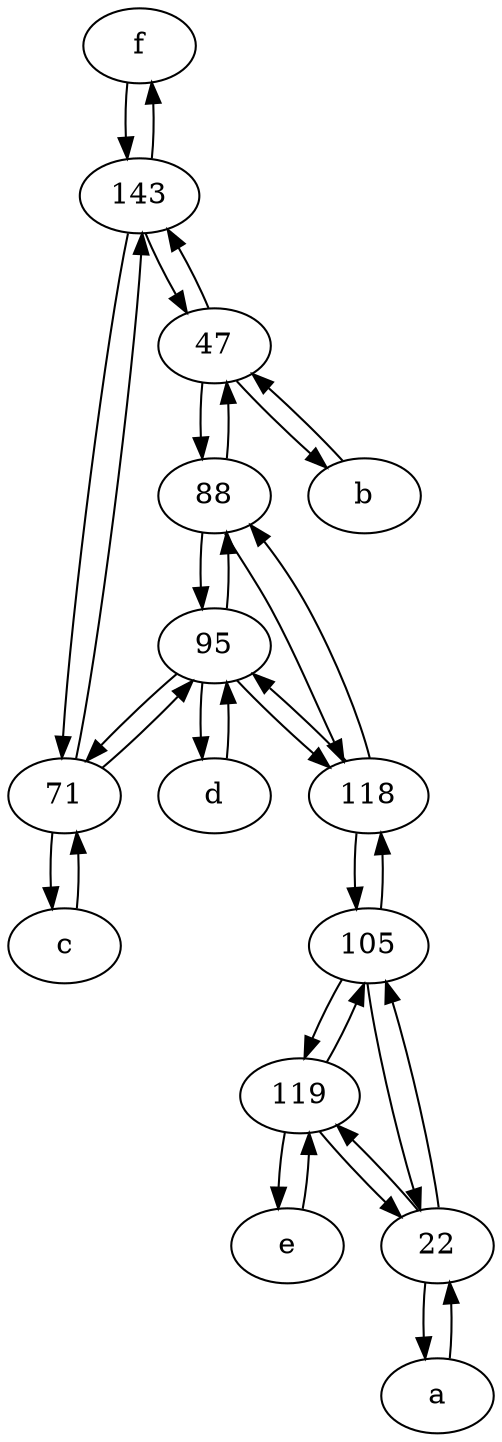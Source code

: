 digraph  {
	f [pos="15,45!"];
	88;
	119;
	143;
	d [pos="20,30!"];
	b [pos="50,20!"];
	c [pos="20,10!"];
	95;
	e [pos="30,50!"];
	a [pos="40,10!"];
	71;
	22;
	118;
	47;
	105;
	105 -> 119;
	119 -> 105;
	88 -> 118;
	105 -> 118;
	88 -> 95;
	105 -> 22;
	119 -> 22;
	118 -> 88;
	c -> 71;
	95 -> 118;
	47 -> b;
	71 -> c;
	88 -> 47;
	e -> 119;
	119 -> e;
	22 -> 105;
	95 -> d;
	143 -> 71;
	118 -> 95;
	71 -> 143;
	95 -> 71;
	71 -> 95;
	22 -> a;
	a -> 22;
	d -> 95;
	118 -> 105;
	f -> 143;
	95 -> 88;
	47 -> 88;
	47 -> 143;
	143 -> f;
	22 -> 119;
	143 -> 47;
	b -> 47;

	}